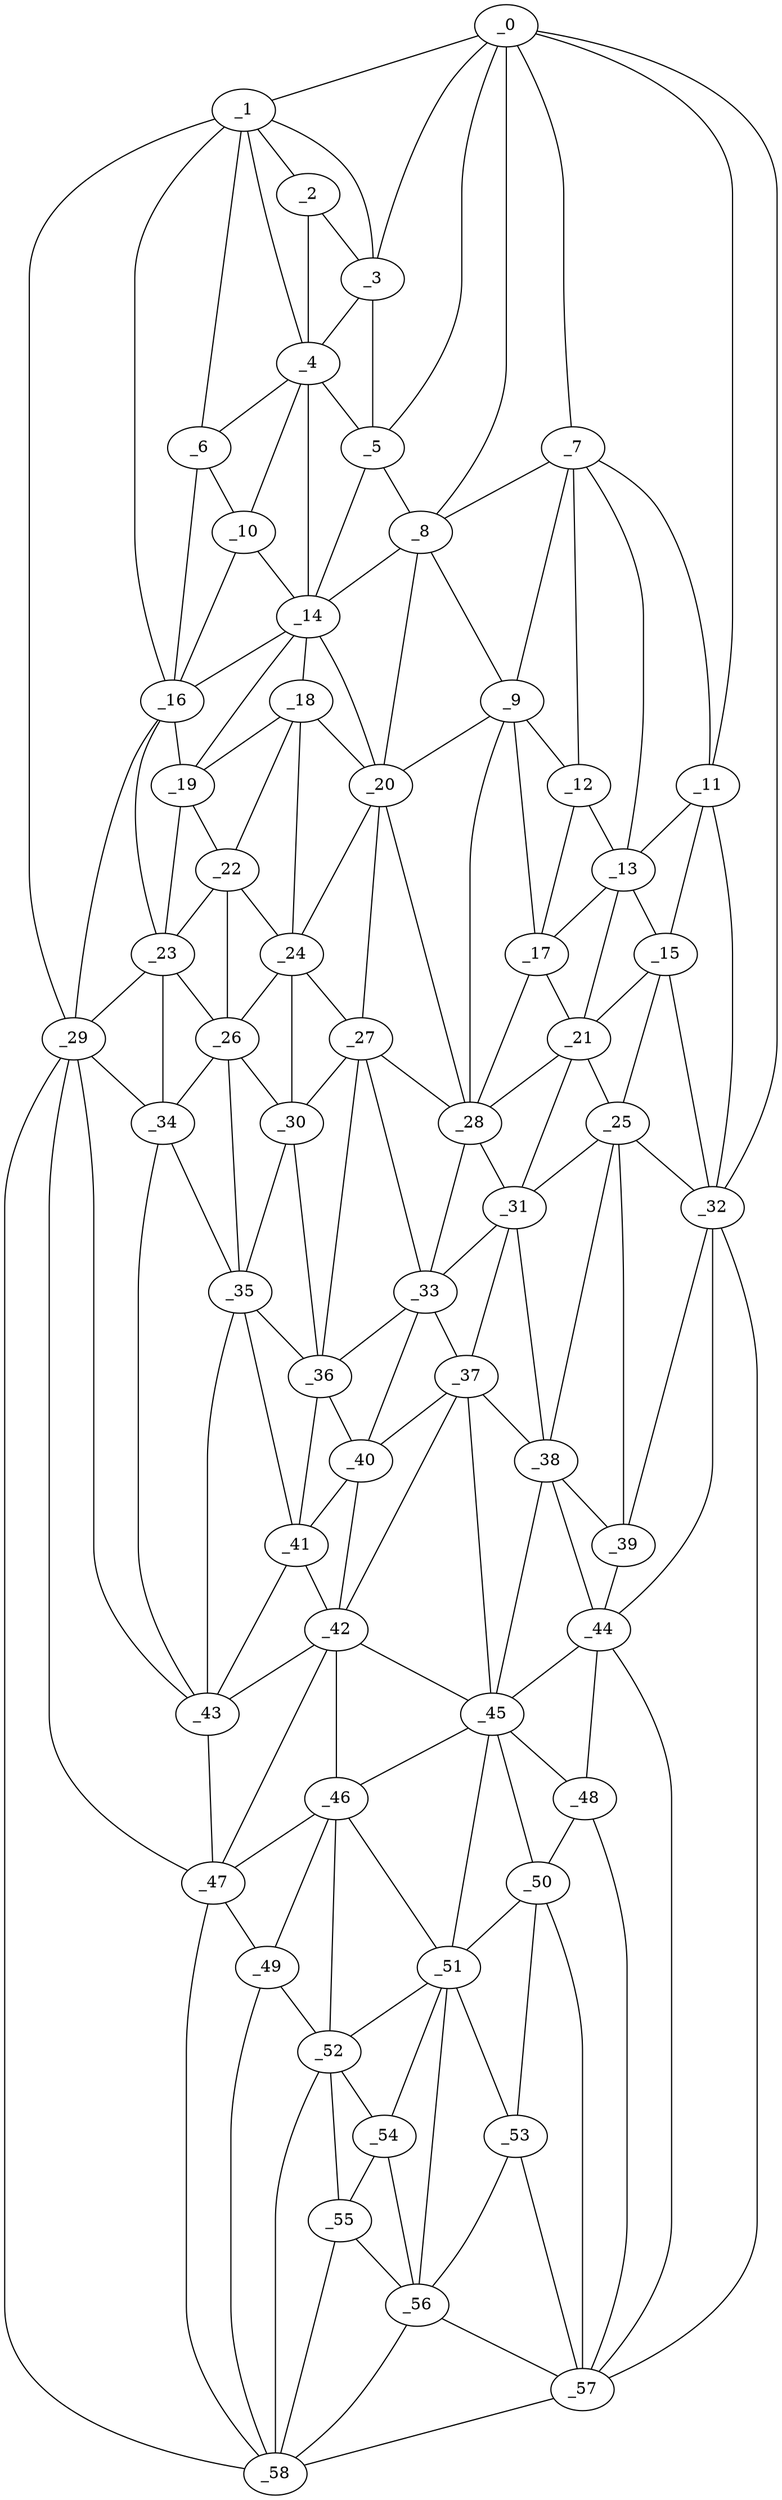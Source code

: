 graph "obj31__240.gxl" {
	_0	 [x=5,
		y=75];
	_1	 [x=6,
		y=17];
	_0 -- _1	 [valence=1];
	_3	 [x=8,
		y=45];
	_0 -- _3	 [valence=2];
	_5	 [x=14,
		y=50];
	_0 -- _5	 [valence=2];
	_7	 [x=20,
		y=74];
	_0 -- _7	 [valence=1];
	_8	 [x=22,
		y=56];
	_0 -- _8	 [valence=2];
	_11	 [x=32,
		y=88];
	_0 -- _11	 [valence=1];
	_32	 [x=65,
		y=120];
	_0 -- _32	 [valence=1];
	_2	 [x=8,
		y=30];
	_1 -- _2	 [valence=2];
	_1 -- _3	 [valence=2];
	_4	 [x=13,
		y=28];
	_1 -- _4	 [valence=2];
	_6	 [x=19,
		y=19];
	_1 -- _6	 [valence=2];
	_16	 [x=38,
		y=13];
	_1 -- _16	 [valence=1];
	_29	 [x=62,
		y=7];
	_1 -- _29	 [valence=1];
	_2 -- _3	 [valence=1];
	_2 -- _4	 [valence=2];
	_3 -- _4	 [valence=2];
	_3 -- _5	 [valence=2];
	_4 -- _5	 [valence=1];
	_4 -- _6	 [valence=2];
	_10	 [x=30,
		y=21];
	_4 -- _10	 [valence=2];
	_14	 [x=37,
		y=26];
	_4 -- _14	 [valence=2];
	_5 -- _8	 [valence=1];
	_5 -- _14	 [valence=1];
	_6 -- _10	 [valence=2];
	_6 -- _16	 [valence=2];
	_7 -- _8	 [valence=1];
	_9	 [x=28,
		y=60];
	_7 -- _9	 [valence=1];
	_7 -- _11	 [valence=2];
	_12	 [x=34,
		y=70];
	_7 -- _12	 [valence=1];
	_13	 [x=34,
		y=79];
	_7 -- _13	 [valence=2];
	_8 -- _9	 [valence=2];
	_8 -- _14	 [valence=1];
	_20	 [x=46,
		y=36];
	_8 -- _20	 [valence=1];
	_9 -- _12	 [valence=2];
	_17	 [x=39,
		y=72];
	_9 -- _17	 [valence=1];
	_9 -- _20	 [valence=2];
	_28	 [x=60,
		y=45];
	_9 -- _28	 [valence=2];
	_10 -- _14	 [valence=2];
	_10 -- _16	 [valence=2];
	_11 -- _13	 [valence=2];
	_15	 [x=37,
		y=87];
	_11 -- _15	 [valence=2];
	_11 -- _32	 [valence=2];
	_12 -- _13	 [valence=1];
	_12 -- _17	 [valence=2];
	_13 -- _15	 [valence=2];
	_13 -- _17	 [valence=2];
	_21	 [x=48,
		y=74];
	_13 -- _21	 [valence=1];
	_14 -- _16	 [valence=2];
	_18	 [x=44,
		y=30];
	_14 -- _18	 [valence=2];
	_19	 [x=45,
		y=13];
	_14 -- _19	 [valence=2];
	_14 -- _20	 [valence=2];
	_15 -- _21	 [valence=1];
	_25	 [x=55,
		y=78];
	_15 -- _25	 [valence=1];
	_15 -- _32	 [valence=1];
	_16 -- _19	 [valence=1];
	_23	 [x=54,
		y=10];
	_16 -- _23	 [valence=2];
	_16 -- _29	 [valence=1];
	_17 -- _21	 [valence=2];
	_17 -- _28	 [valence=2];
	_18 -- _19	 [valence=2];
	_18 -- _20	 [valence=1];
	_22	 [x=53,
		y=20];
	_18 -- _22	 [valence=2];
	_24	 [x=55,
		y=32];
	_18 -- _24	 [valence=2];
	_19 -- _22	 [valence=2];
	_19 -- _23	 [valence=2];
	_20 -- _24	 [valence=1];
	_27	 [x=58,
		y=39];
	_20 -- _27	 [valence=1];
	_20 -- _28	 [valence=1];
	_21 -- _25	 [valence=2];
	_21 -- _28	 [valence=2];
	_31	 [x=65,
		y=57];
	_21 -- _31	 [valence=2];
	_22 -- _23	 [valence=1];
	_22 -- _24	 [valence=2];
	_26	 [x=58,
		y=23];
	_22 -- _26	 [valence=2];
	_23 -- _26	 [valence=2];
	_23 -- _29	 [valence=2];
	_34	 [x=68,
		y=15];
	_23 -- _34	 [valence=1];
	_24 -- _26	 [valence=2];
	_24 -- _27	 [valence=2];
	_30	 [x=63,
		y=30];
	_24 -- _30	 [valence=1];
	_25 -- _31	 [valence=1];
	_25 -- _32	 [valence=2];
	_38	 [x=77,
		y=59];
	_25 -- _38	 [valence=1];
	_39	 [x=77,
		y=92];
	_25 -- _39	 [valence=1];
	_26 -- _30	 [valence=1];
	_26 -- _34	 [valence=1];
	_35	 [x=68,
		y=22];
	_26 -- _35	 [valence=2];
	_27 -- _28	 [valence=2];
	_27 -- _30	 [valence=1];
	_33	 [x=67,
		y=44];
	_27 -- _33	 [valence=2];
	_36	 [x=71,
		y=35];
	_27 -- _36	 [valence=2];
	_28 -- _31	 [valence=1];
	_28 -- _33	 [valence=1];
	_29 -- _34	 [valence=2];
	_43	 [x=87,
		y=25];
	_29 -- _43	 [valence=1];
	_47	 [x=95,
		y=29];
	_29 -- _47	 [valence=2];
	_58	 [x=125,
		y=45];
	_29 -- _58	 [valence=1];
	_30 -- _35	 [valence=2];
	_30 -- _36	 [valence=2];
	_31 -- _33	 [valence=1];
	_37	 [x=73,
		y=51];
	_31 -- _37	 [valence=2];
	_31 -- _38	 [valence=1];
	_32 -- _39	 [valence=2];
	_44	 [x=88,
		y=90];
	_32 -- _44	 [valence=1];
	_57	 [x=123,
		y=106];
	_32 -- _57	 [valence=1];
	_33 -- _36	 [valence=2];
	_33 -- _37	 [valence=2];
	_40	 [x=78,
		y=36];
	_33 -- _40	 [valence=2];
	_34 -- _35	 [valence=2];
	_34 -- _43	 [valence=1];
	_35 -- _36	 [valence=1];
	_41	 [x=80,
		y=31];
	_35 -- _41	 [valence=2];
	_35 -- _43	 [valence=1];
	_36 -- _40	 [valence=2];
	_36 -- _41	 [valence=1];
	_37 -- _38	 [valence=2];
	_37 -- _40	 [valence=1];
	_42	 [x=84,
		y=39];
	_37 -- _42	 [valence=1];
	_45	 [x=89,
		y=57];
	_37 -- _45	 [valence=2];
	_38 -- _39	 [valence=1];
	_38 -- _44	 [valence=2];
	_38 -- _45	 [valence=1];
	_39 -- _44	 [valence=2];
	_40 -- _41	 [valence=2];
	_40 -- _42	 [valence=2];
	_41 -- _42	 [valence=2];
	_41 -- _43	 [valence=2];
	_42 -- _43	 [valence=1];
	_42 -- _45	 [valence=2];
	_46	 [x=91,
		y=43];
	_42 -- _46	 [valence=1];
	_42 -- _47	 [valence=2];
	_43 -- _47	 [valence=2];
	_44 -- _45	 [valence=1];
	_48	 [x=95,
		y=88];
	_44 -- _48	 [valence=2];
	_44 -- _57	 [valence=2];
	_45 -- _46	 [valence=2];
	_45 -- _48	 [valence=2];
	_50	 [x=102,
		y=87];
	_45 -- _50	 [valence=2];
	_51	 [x=103,
		y=55];
	_45 -- _51	 [valence=2];
	_46 -- _47	 [valence=2];
	_49	 [x=101,
		y=33];
	_46 -- _49	 [valence=1];
	_46 -- _51	 [valence=2];
	_52	 [x=105,
		y=42];
	_46 -- _52	 [valence=2];
	_47 -- _49	 [valence=1];
	_47 -- _58	 [valence=1];
	_48 -- _50	 [valence=2];
	_48 -- _57	 [valence=2];
	_49 -- _52	 [valence=2];
	_49 -- _58	 [valence=2];
	_50 -- _51	 [valence=2];
	_53	 [x=111,
		y=87];
	_50 -- _53	 [valence=1];
	_50 -- _57	 [valence=2];
	_51 -- _52	 [valence=2];
	_51 -- _53	 [valence=2];
	_54	 [x=112,
		y=53];
	_51 -- _54	 [valence=2];
	_56	 [x=118,
		y=84];
	_51 -- _56	 [valence=1];
	_52 -- _54	 [valence=1];
	_55	 [x=118,
		y=51];
	_52 -- _55	 [valence=2];
	_52 -- _58	 [valence=1];
	_53 -- _56	 [valence=2];
	_53 -- _57	 [valence=1];
	_54 -- _55	 [valence=2];
	_54 -- _56	 [valence=1];
	_55 -- _56	 [valence=1];
	_55 -- _58	 [valence=1];
	_56 -- _57	 [valence=2];
	_56 -- _58	 [valence=1];
	_57 -- _58	 [valence=1];
}
